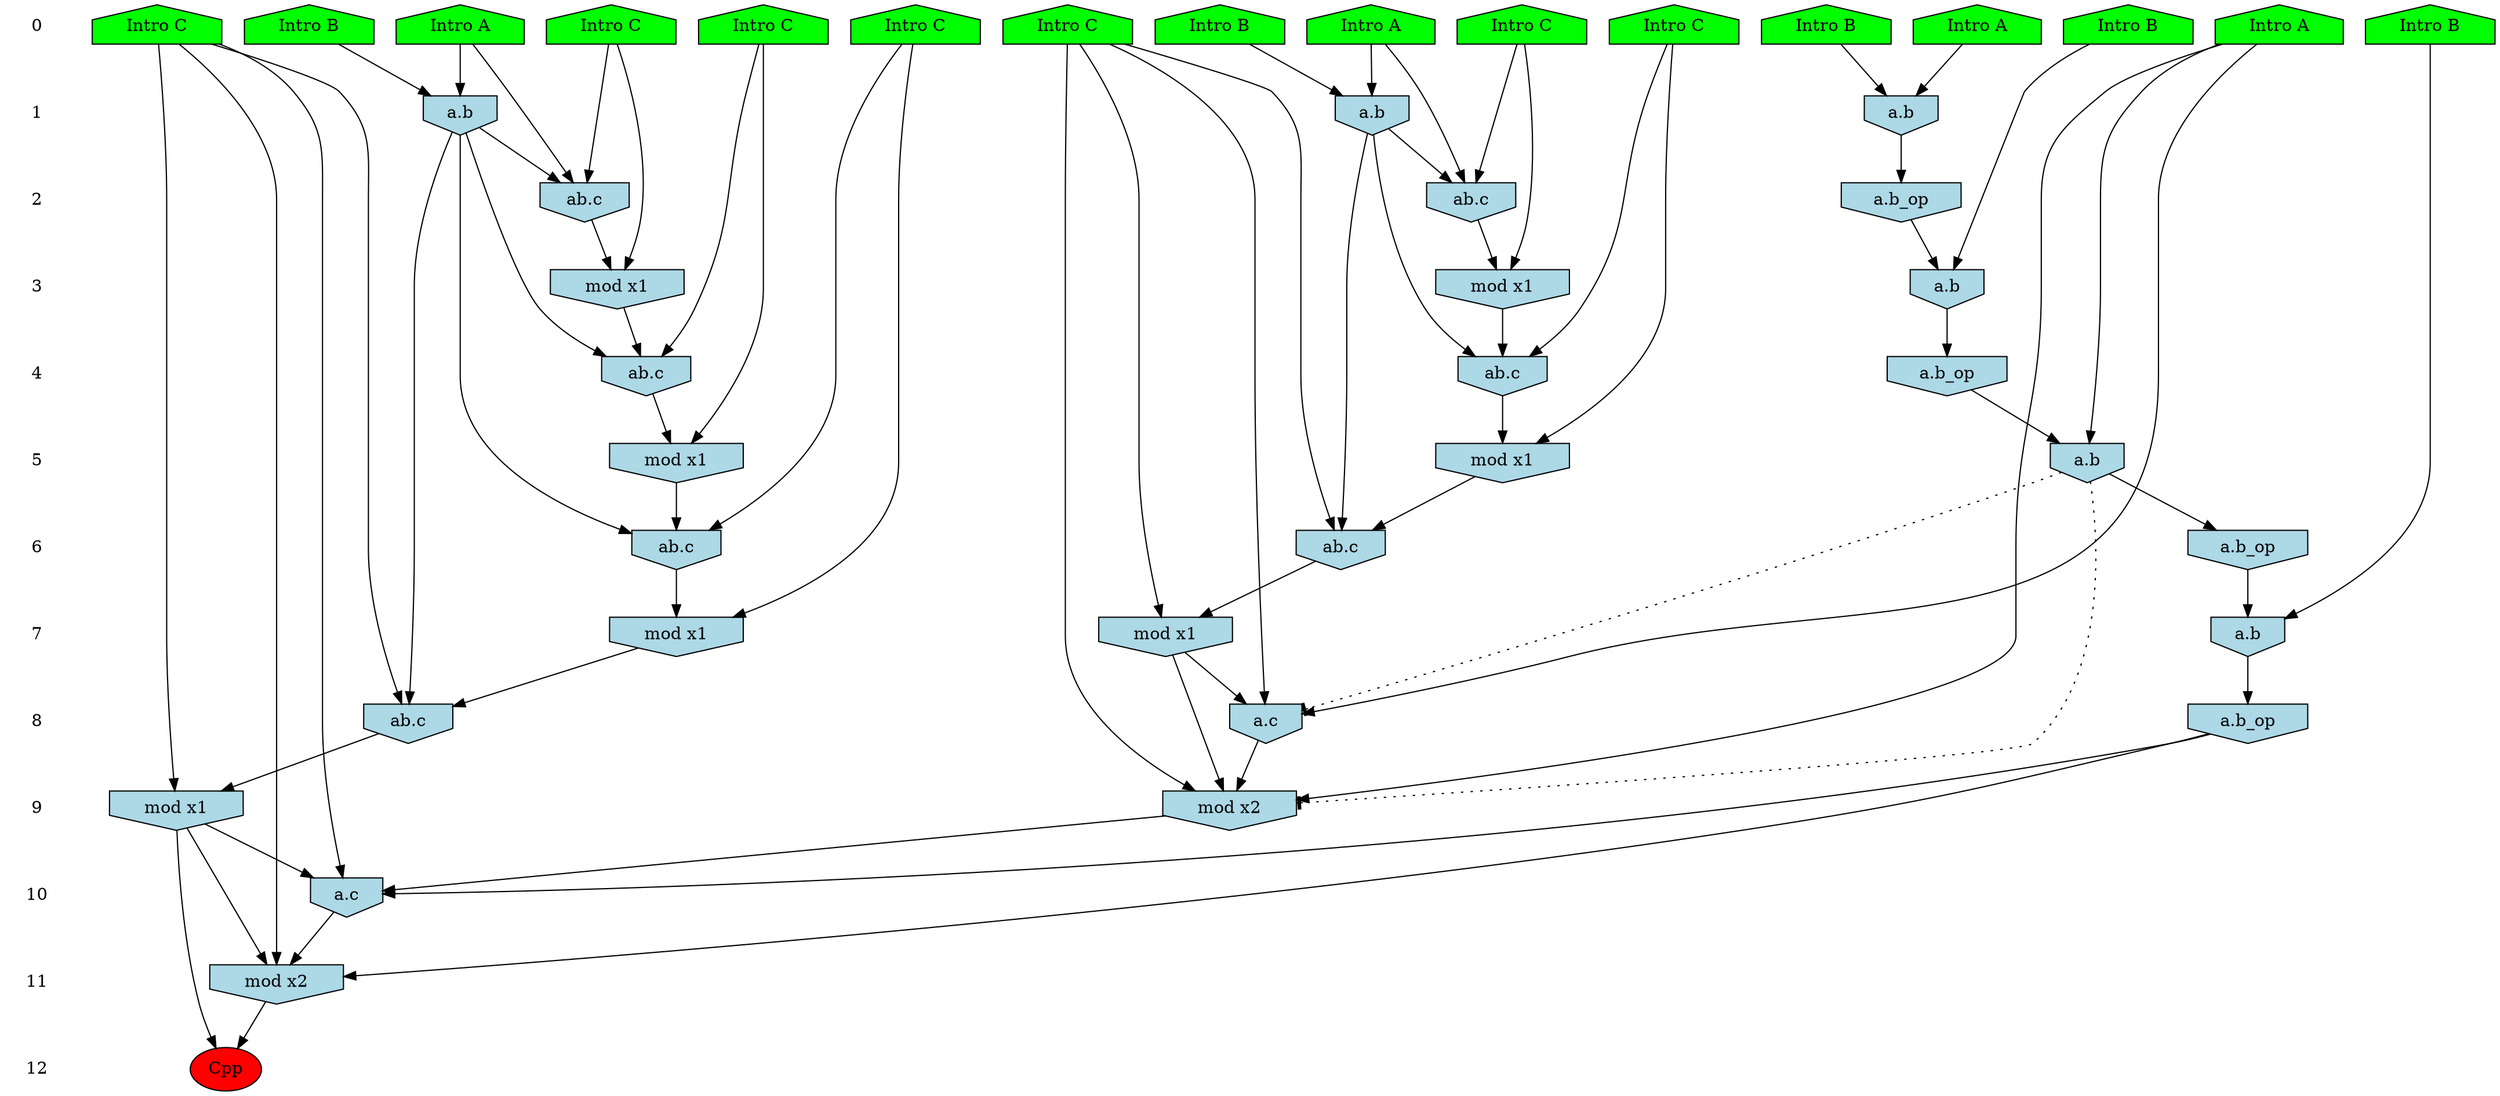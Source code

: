 /* Compression of 1 causal flows obtained in average at 1.853675E+01 t.u */
/* Compressed causal flows were: [3334] */
digraph G{
 ranksep=.5 ; 
{ rank = same ; "0" [shape=plaintext] ; node_1 [label ="Intro A", shape=house, style=filled, fillcolor=green] ;
node_2 [label ="Intro A", shape=house, style=filled, fillcolor=green] ;
node_3 [label ="Intro B", shape=house, style=filled, fillcolor=green] ;
node_4 [label ="Intro B", shape=house, style=filled, fillcolor=green] ;
node_5 [label ="Intro A", shape=house, style=filled, fillcolor=green] ;
node_6 [label ="Intro B", shape=house, style=filled, fillcolor=green] ;
node_7 [label ="Intro B", shape=house, style=filled, fillcolor=green] ;
node_8 [label ="Intro A", shape=house, style=filled, fillcolor=green] ;
node_9 [label ="Intro B", shape=house, style=filled, fillcolor=green] ;
node_10 [label ="Intro C", shape=house, style=filled, fillcolor=green] ;
node_11 [label ="Intro C", shape=house, style=filled, fillcolor=green] ;
node_12 [label ="Intro C", shape=house, style=filled, fillcolor=green] ;
node_13 [label ="Intro C", shape=house, style=filled, fillcolor=green] ;
node_14 [label ="Intro C", shape=house, style=filled, fillcolor=green] ;
node_15 [label ="Intro C", shape=house, style=filled, fillcolor=green] ;
node_16 [label ="Intro C", shape=house, style=filled, fillcolor=green] ;
}
{ rank = same ; "1" [shape=plaintext] ; node_17 [label="a.b", shape=invhouse, style=filled, fillcolor = lightblue] ;
node_18 [label="a.b", shape=invhouse, style=filled, fillcolor = lightblue] ;
node_22 [label="a.b", shape=invhouse, style=filled, fillcolor = lightblue] ;
}
{ rank = same ; "2" [shape=plaintext] ; node_19 [label="ab.c", shape=invhouse, style=filled, fillcolor = lightblue] ;
node_20 [label="a.b_op", shape=invhouse, style=filled, fillcolor = lightblue] ;
node_24 [label="ab.c", shape=invhouse, style=filled, fillcolor = lightblue] ;
}
{ rank = same ; "3" [shape=plaintext] ; node_21 [label="mod x1", shape=invhouse, style=filled, fillcolor = lightblue] ;
node_25 [label="mod x1", shape=invhouse, style=filled, fillcolor = lightblue] ;
node_29 [label="a.b", shape=invhouse, style=filled, fillcolor = lightblue] ;
}
{ rank = same ; "4" [shape=plaintext] ; node_23 [label="ab.c", shape=invhouse, style=filled, fillcolor = lightblue] ;
node_27 [label="ab.c", shape=invhouse, style=filled, fillcolor = lightblue] ;
node_37 [label="a.b_op", shape=invhouse, style=filled, fillcolor = lightblue] ;
}
{ rank = same ; "5" [shape=plaintext] ; node_26 [label="mod x1", shape=invhouse, style=filled, fillcolor = lightblue] ;
node_28 [label="mod x1", shape=invhouse, style=filled, fillcolor = lightblue] ;
node_38 [label="a.b", shape=invhouse, style=filled, fillcolor = lightblue] ;
}
{ rank = same ; "6" [shape=plaintext] ; node_30 [label="ab.c", shape=invhouse, style=filled, fillcolor = lightblue] ;
node_32 [label="ab.c", shape=invhouse, style=filled, fillcolor = lightblue] ;
node_39 [label="a.b_op", shape=invhouse, style=filled, fillcolor = lightblue] ;
}
{ rank = same ; "7" [shape=plaintext] ; node_31 [label="mod x1", shape=invhouse, style=filled, fillcolor = lightblue] ;
node_35 [label="mod x1", shape=invhouse, style=filled, fillcolor = lightblue] ;
node_41 [label="a.b", shape=invhouse, style=filled, fillcolor = lightblue] ;
}
{ rank = same ; "8" [shape=plaintext] ; node_33 [label="a.c", shape=invhouse, style=filled, fillcolor = lightblue] ;
node_36 [label="ab.c", shape=invhouse, style=filled, fillcolor = lightblue] ;
node_42 [label="a.b_op", shape=invhouse, style=filled, fillcolor = lightblue] ;
}
{ rank = same ; "9" [shape=plaintext] ; node_34 [label="mod x2", shape=invhouse, style=filled, fillcolor = lightblue] ;
node_40 [label="mod x1", shape=invhouse, style=filled, fillcolor = lightblue] ;
}
{ rank = same ; "10" [shape=plaintext] ; node_43 [label="a.c", shape=invhouse, style=filled, fillcolor = lightblue] ;
}
{ rank = same ; "11" [shape=plaintext] ; node_44 [label="mod x2", shape=invhouse, style=filled, fillcolor = lightblue] ;
}
{ rank = same ; "12" [shape=plaintext] ; node_45 [label ="Cpp", style=filled, fillcolor=red] ;
}
"0" -> "1" [style="invis"]; 
"1" -> "2" [style="invis"]; 
"2" -> "3" [style="invis"]; 
"3" -> "4" [style="invis"]; 
"4" -> "5" [style="invis"]; 
"5" -> "6" [style="invis"]; 
"6" -> "7" [style="invis"]; 
"7" -> "8" [style="invis"]; 
"8" -> "9" [style="invis"]; 
"9" -> "10" [style="invis"]; 
"10" -> "11" [style="invis"]; 
"11" -> "12" [style="invis"]; 
node_4 -> node_17
node_8 -> node_17
node_2 -> node_18
node_9 -> node_18
node_2 -> node_19
node_12 -> node_19
node_18 -> node_19
node_17 -> node_20
node_12 -> node_21
node_19 -> node_21
node_5 -> node_22
node_6 -> node_22
node_14 -> node_23
node_18 -> node_23
node_21 -> node_23
node_5 -> node_24
node_16 -> node_24
node_22 -> node_24
node_16 -> node_25
node_24 -> node_25
node_14 -> node_26
node_23 -> node_26
node_15 -> node_27
node_22 -> node_27
node_25 -> node_27
node_15 -> node_28
node_27 -> node_28
node_7 -> node_29
node_20 -> node_29
node_10 -> node_30
node_22 -> node_30
node_28 -> node_30
node_10 -> node_31
node_30 -> node_31
node_11 -> node_32
node_18 -> node_32
node_26 -> node_32
node_1 -> node_33
node_10 -> node_33
node_31 -> node_33
node_1 -> node_34
node_10 -> node_34
node_31 -> node_34
node_33 -> node_34
node_11 -> node_35
node_32 -> node_35
node_13 -> node_36
node_18 -> node_36
node_35 -> node_36
node_29 -> node_37
node_1 -> node_38
node_37 -> node_38
node_38 -> node_39
node_13 -> node_40
node_36 -> node_40
node_3 -> node_41
node_39 -> node_41
node_41 -> node_42
node_13 -> node_43
node_34 -> node_43
node_40 -> node_43
node_42 -> node_43
node_13 -> node_44
node_40 -> node_44
node_42 -> node_44
node_43 -> node_44
node_40 -> node_45
node_44 -> node_45
node_38 -> node_34 [style=dotted, arrowhead = tee] 
node_38 -> node_33 [style=dotted, arrowhead = tee] 
}
/*
 Dot generation time: 0.000000
*/